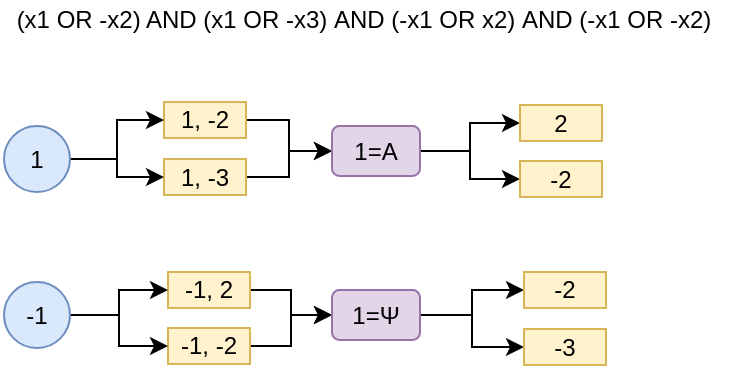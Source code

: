 <mxfile version="14.5.1" type="device" pages="2"><diagram id="1OL7Wz7KEuFp1N2zvHpf" name="Page-2"><mxGraphModel dx="1422" dy="1991" grid="0" gridSize="10" guides="1" tooltips="1" connect="1" arrows="1" fold="1" page="1" pageScale="1" pageWidth="827" pageHeight="1169" math="0" shadow="0"><root><mxCell id="i5rPxYcUn8d3ZWvPPvgJ-0"/><mxCell id="i5rPxYcUn8d3ZWvPPvgJ-1" parent="i5rPxYcUn8d3ZWvPPvgJ-0"/><mxCell id="QsfV3FNpg4z8DZ3ZM45E-0" style="edgeStyle=orthogonalEdgeStyle;rounded=0;orthogonalLoop=1;jettySize=auto;html=1;exitX=1;exitY=0.5;exitDx=0;exitDy=0;" edge="1" parent="i5rPxYcUn8d3ZWvPPvgJ-1" source="QsfV3FNpg4z8DZ3ZM45E-1" target="QsfV3FNpg4z8DZ3ZM45E-16"><mxGeometry relative="1" as="geometry"/></mxCell><mxCell id="QsfV3FNpg4z8DZ3ZM45E-1" value="1, -2" style="rounded=0;whiteSpace=wrap;html=1;fillColor=#fff2cc;strokeColor=#d6b656;" vertex="1" parent="i5rPxYcUn8d3ZWvPPvgJ-1"><mxGeometry x="168" y="-1063" width="41" height="18" as="geometry"/></mxCell><mxCell id="QsfV3FNpg4z8DZ3ZM45E-2" style="edgeStyle=orthogonalEdgeStyle;rounded=0;orthogonalLoop=1;jettySize=auto;html=1;exitX=1;exitY=0.5;exitDx=0;exitDy=0;entryX=0;entryY=0.5;entryDx=0;entryDy=0;" edge="1" parent="i5rPxYcUn8d3ZWvPPvgJ-1" source="QsfV3FNpg4z8DZ3ZM45E-3" target="QsfV3FNpg4z8DZ3ZM45E-19"><mxGeometry relative="1" as="geometry"/></mxCell><mxCell id="QsfV3FNpg4z8DZ3ZM45E-3" value="-1, 2" style="rounded=0;whiteSpace=wrap;html=1;fillColor=#fff2cc;strokeColor=#d6b656;" vertex="1" parent="i5rPxYcUn8d3ZWvPPvgJ-1"><mxGeometry x="170" y="-978" width="41" height="18" as="geometry"/></mxCell><mxCell id="QsfV3FNpg4z8DZ3ZM45E-4" style="edgeStyle=orthogonalEdgeStyle;rounded=0;orthogonalLoop=1;jettySize=auto;html=1;exitX=1;exitY=0.5;exitDx=0;exitDy=0;" edge="1" parent="i5rPxYcUn8d3ZWvPPvgJ-1" source="QsfV3FNpg4z8DZ3ZM45E-5" target="QsfV3FNpg4z8DZ3ZM45E-19"><mxGeometry relative="1" as="geometry"/></mxCell><mxCell id="QsfV3FNpg4z8DZ3ZM45E-5" value="-1, -2" style="rounded=0;whiteSpace=wrap;html=1;fillColor=#fff2cc;strokeColor=#d6b656;" vertex="1" parent="i5rPxYcUn8d3ZWvPPvgJ-1"><mxGeometry x="170" y="-950" width="41" height="18" as="geometry"/></mxCell><mxCell id="QsfV3FNpg4z8DZ3ZM45E-6" style="edgeStyle=orthogonalEdgeStyle;rounded=0;orthogonalLoop=1;jettySize=auto;html=1;exitX=1;exitY=0.5;exitDx=0;exitDy=0;entryX=0;entryY=0.5;entryDx=0;entryDy=0;" edge="1" parent="i5rPxYcUn8d3ZWvPPvgJ-1" source="QsfV3FNpg4z8DZ3ZM45E-7" target="QsfV3FNpg4z8DZ3ZM45E-16"><mxGeometry relative="1" as="geometry"/></mxCell><mxCell id="QsfV3FNpg4z8DZ3ZM45E-7" value="1, -3" style="rounded=0;whiteSpace=wrap;html=1;fillColor=#fff2cc;strokeColor=#d6b656;" vertex="1" parent="i5rPxYcUn8d3ZWvPPvgJ-1"><mxGeometry x="168" y="-1034.5" width="41" height="18" as="geometry"/></mxCell><mxCell id="QsfV3FNpg4z8DZ3ZM45E-8" style="edgeStyle=orthogonalEdgeStyle;rounded=0;orthogonalLoop=1;jettySize=auto;html=1;exitX=1;exitY=0.5;exitDx=0;exitDy=0;entryX=0;entryY=0.5;entryDx=0;entryDy=0;" edge="1" parent="i5rPxYcUn8d3ZWvPPvgJ-1" source="QsfV3FNpg4z8DZ3ZM45E-10" target="QsfV3FNpg4z8DZ3ZM45E-1"><mxGeometry relative="1" as="geometry"/></mxCell><mxCell id="QsfV3FNpg4z8DZ3ZM45E-9" style="edgeStyle=orthogonalEdgeStyle;rounded=0;orthogonalLoop=1;jettySize=auto;html=1;exitX=1;exitY=0.5;exitDx=0;exitDy=0;entryX=0;entryY=0.5;entryDx=0;entryDy=0;" edge="1" parent="i5rPxYcUn8d3ZWvPPvgJ-1" source="QsfV3FNpg4z8DZ3ZM45E-10" target="QsfV3FNpg4z8DZ3ZM45E-7"><mxGeometry relative="1" as="geometry"/></mxCell><mxCell id="QsfV3FNpg4z8DZ3ZM45E-10" value="1" style="ellipse;whiteSpace=wrap;html=1;aspect=fixed;fillColor=#dae8fc;strokeColor=#6c8ebf;" vertex="1" parent="i5rPxYcUn8d3ZWvPPvgJ-1"><mxGeometry x="88" y="-1051" width="33" height="33" as="geometry"/></mxCell><mxCell id="QsfV3FNpg4z8DZ3ZM45E-11" style="edgeStyle=orthogonalEdgeStyle;rounded=0;orthogonalLoop=1;jettySize=auto;html=1;exitX=1;exitY=0.5;exitDx=0;exitDy=0;entryX=0;entryY=0.5;entryDx=0;entryDy=0;" edge="1" parent="i5rPxYcUn8d3ZWvPPvgJ-1" source="QsfV3FNpg4z8DZ3ZM45E-13" target="QsfV3FNpg4z8DZ3ZM45E-3"><mxGeometry relative="1" as="geometry"/></mxCell><mxCell id="QsfV3FNpg4z8DZ3ZM45E-12" style="edgeStyle=orthogonalEdgeStyle;rounded=0;orthogonalLoop=1;jettySize=auto;html=1;exitX=1;exitY=0.5;exitDx=0;exitDy=0;entryX=0;entryY=0.5;entryDx=0;entryDy=0;" edge="1" parent="i5rPxYcUn8d3ZWvPPvgJ-1" source="QsfV3FNpg4z8DZ3ZM45E-13" target="QsfV3FNpg4z8DZ3ZM45E-5"><mxGeometry relative="1" as="geometry"/></mxCell><mxCell id="QsfV3FNpg4z8DZ3ZM45E-13" value="-1" style="ellipse;whiteSpace=wrap;html=1;aspect=fixed;fillColor=#dae8fc;strokeColor=#6c8ebf;" vertex="1" parent="i5rPxYcUn8d3ZWvPPvgJ-1"><mxGeometry x="88" y="-973" width="33" height="33" as="geometry"/></mxCell><mxCell id="QsfV3FNpg4z8DZ3ZM45E-14" style="edgeStyle=orthogonalEdgeStyle;rounded=0;orthogonalLoop=1;jettySize=auto;html=1;exitX=1;exitY=0.5;exitDx=0;exitDy=0;entryX=0;entryY=0.5;entryDx=0;entryDy=0;" edge="1" parent="i5rPxYcUn8d3ZWvPPvgJ-1" source="QsfV3FNpg4z8DZ3ZM45E-16" target="QsfV3FNpg4z8DZ3ZM45E-20"><mxGeometry relative="1" as="geometry"/></mxCell><mxCell id="QsfV3FNpg4z8DZ3ZM45E-15" style="edgeStyle=orthogonalEdgeStyle;rounded=0;orthogonalLoop=1;jettySize=auto;html=1;exitX=1;exitY=0.5;exitDx=0;exitDy=0;entryX=0;entryY=0.5;entryDx=0;entryDy=0;" edge="1" parent="i5rPxYcUn8d3ZWvPPvgJ-1" source="QsfV3FNpg4z8DZ3ZM45E-16" target="QsfV3FNpg4z8DZ3ZM45E-21"><mxGeometry relative="1" as="geometry"/></mxCell><mxCell id="QsfV3FNpg4z8DZ3ZM45E-16" value="1=A" style="rounded=1;whiteSpace=wrap;html=1;fillColor=#e1d5e7;strokeColor=#9673a6;" vertex="1" parent="i5rPxYcUn8d3ZWvPPvgJ-1"><mxGeometry x="252" y="-1051" width="44" height="25" as="geometry"/></mxCell><mxCell id="QsfV3FNpg4z8DZ3ZM45E-17" style="edgeStyle=orthogonalEdgeStyle;rounded=0;orthogonalLoop=1;jettySize=auto;html=1;exitX=1;exitY=0.5;exitDx=0;exitDy=0;entryX=0;entryY=0.5;entryDx=0;entryDy=0;" edge="1" parent="i5rPxYcUn8d3ZWvPPvgJ-1" source="QsfV3FNpg4z8DZ3ZM45E-19" target="QsfV3FNpg4z8DZ3ZM45E-22"><mxGeometry relative="1" as="geometry"/></mxCell><mxCell id="QsfV3FNpg4z8DZ3ZM45E-18" style="edgeStyle=orthogonalEdgeStyle;rounded=0;orthogonalLoop=1;jettySize=auto;html=1;exitX=1;exitY=0.5;exitDx=0;exitDy=0;entryX=0;entryY=0.5;entryDx=0;entryDy=0;" edge="1" parent="i5rPxYcUn8d3ZWvPPvgJ-1" source="QsfV3FNpg4z8DZ3ZM45E-19" target="QsfV3FNpg4z8DZ3ZM45E-23"><mxGeometry relative="1" as="geometry"/></mxCell><mxCell id="QsfV3FNpg4z8DZ3ZM45E-19" value="1=Ψ" style="rounded=1;whiteSpace=wrap;html=1;fillColor=#e1d5e7;strokeColor=#9673a6;" vertex="1" parent="i5rPxYcUn8d3ZWvPPvgJ-1"><mxGeometry x="252" y="-969" width="44" height="25" as="geometry"/></mxCell><mxCell id="QsfV3FNpg4z8DZ3ZM45E-20" value="2" style="rounded=0;whiteSpace=wrap;html=1;fillColor=#fff2cc;strokeColor=#d6b656;" vertex="1" parent="i5rPxYcUn8d3ZWvPPvgJ-1"><mxGeometry x="346" y="-1061.5" width="41" height="18" as="geometry"/></mxCell><mxCell id="QsfV3FNpg4z8DZ3ZM45E-21" value="-2" style="rounded=0;whiteSpace=wrap;html=1;fillColor=#fff2cc;strokeColor=#d6b656;" vertex="1" parent="i5rPxYcUn8d3ZWvPPvgJ-1"><mxGeometry x="346" y="-1033.5" width="41" height="18" as="geometry"/></mxCell><mxCell id="QsfV3FNpg4z8DZ3ZM45E-22" value="-2" style="rounded=0;whiteSpace=wrap;html=1;fillColor=#fff2cc;strokeColor=#d6b656;" vertex="1" parent="i5rPxYcUn8d3ZWvPPvgJ-1"><mxGeometry x="348" y="-978" width="41" height="18" as="geometry"/></mxCell><mxCell id="QsfV3FNpg4z8DZ3ZM45E-23" value="-3" style="rounded=0;whiteSpace=wrap;html=1;fillColor=#fff2cc;strokeColor=#d6b656;" vertex="1" parent="i5rPxYcUn8d3ZWvPPvgJ-1"><mxGeometry x="348" y="-949.5" width="41" height="18" as="geometry"/></mxCell><mxCell id="QsfV3FNpg4z8DZ3ZM45E-24" value="(x1 OR -x2) AND (x1 OR -x3)&amp;nbsp;AND (-x1 OR x2)&amp;nbsp;AND (-x1 OR -x2)" style="text;html=1;strokeColor=none;fillColor=none;align=center;verticalAlign=middle;whiteSpace=wrap;rounded=0;" vertex="1" parent="i5rPxYcUn8d3ZWvPPvgJ-1"><mxGeometry x="86" y="-1114" width="364" height="20" as="geometry"/></mxCell></root></mxGraphModel></diagram><diagram id="jZLHywl04X1lykeH8b-7" name="Σελίδα-1"><mxGraphModel dx="1422" dy="1991" grid="0" gridSize="10" guides="1" tooltips="1" connect="1" arrows="1" fold="1" page="1" pageScale="1" pageWidth="827" pageHeight="1169" math="0" shadow="0"><root><mxCell id="0"/><mxCell id="1" parent="0"/><mxCell id="V7mN4mxI8niCPNK8W4Pl-10" value="" style="ellipse;whiteSpace=wrap;html=1;aspect=fixed;" vertex="1" parent="1"><mxGeometry x="661" y="-743" width="120" height="120" as="geometry"/></mxCell><mxCell id="V7mN4mxI8niCPNK8W4Pl-9" value="" style="ellipse;whiteSpace=wrap;html=1;aspect=fixed;" vertex="1" parent="1"><mxGeometry x="537" y="-900" width="119" height="119" as="geometry"/></mxCell><mxCell id="V7mN4mxI8niCPNK8W4Pl-8" value="" style="ellipse;whiteSpace=wrap;html=1;aspect=fixed;" vertex="1" parent="1"><mxGeometry x="382" y="-755" width="125" height="125" as="geometry"/></mxCell><mxCell id="KY-F9ayLpEH6uNTFnTyQ-43" style="edgeStyle=orthogonalEdgeStyle;rounded=0;orthogonalLoop=1;jettySize=auto;html=1;exitX=1;exitY=0.5;exitDx=0;exitDy=0;entryX=0;entryY=0.5;entryDx=0;entryDy=0;" parent="1" source="KY-F9ayLpEH6uNTFnTyQ-27" target="KY-F9ayLpEH6uNTFnTyQ-37" edge="1"><mxGeometry relative="1" as="geometry"/></mxCell><mxCell id="KY-F9ayLpEH6uNTFnTyQ-27" value="1, 4" style="rounded=0;whiteSpace=wrap;html=1;fillColor=#fff2cc;strokeColor=#d6b656;" parent="1" vertex="1"><mxGeometry x="160" y="-1067" width="41" height="18" as="geometry"/></mxCell><mxCell id="KY-F9ayLpEH6uNTFnTyQ-62" style="edgeStyle=orthogonalEdgeStyle;rounded=0;orthogonalLoop=1;jettySize=auto;html=1;exitX=1;exitY=0.5;exitDx=0;exitDy=0;entryX=0;entryY=0.5;entryDx=0;entryDy=0;" parent="1" source="KY-F9ayLpEH6uNTFnTyQ-28" target="KY-F9ayLpEH6uNTFnTyQ-60" edge="1"><mxGeometry relative="1" as="geometry"/></mxCell><mxCell id="KY-F9ayLpEH6uNTFnTyQ-28" value="2, -4" style="rounded=0;whiteSpace=wrap;html=1;fillColor=#fff2cc;strokeColor=#d6b656;" parent="1" vertex="1"><mxGeometry x="512" y="-1059.25" width="41" height="18" as="geometry"/></mxCell><mxCell id="KY-F9ayLpEH6uNTFnTyQ-63" style="edgeStyle=orthogonalEdgeStyle;rounded=0;orthogonalLoop=1;jettySize=auto;html=1;exitX=1;exitY=0.5;exitDx=0;exitDy=0;entryX=0;entryY=0.5;entryDx=0;entryDy=0;" parent="1" source="KY-F9ayLpEH6uNTFnTyQ-29" target="KY-F9ayLpEH6uNTFnTyQ-61" edge="1"><mxGeometry relative="1" as="geometry"/></mxCell><mxCell id="KY-F9ayLpEH6uNTFnTyQ-29" value="-2, 5" style="rounded=0;whiteSpace=wrap;html=1;fillColor=#fff2cc;strokeColor=#d6b656;" parent="1" vertex="1"><mxGeometry x="510" y="-981.5" width="41" height="18" as="geometry"/></mxCell><mxCell id="KY-F9ayLpEH6uNTFnTyQ-44" style="edgeStyle=orthogonalEdgeStyle;rounded=0;orthogonalLoop=1;jettySize=auto;html=1;exitX=1;exitY=0.5;exitDx=0;exitDy=0;" parent="1" source="KY-F9ayLpEH6uNTFnTyQ-30" target="KY-F9ayLpEH6uNTFnTyQ-37" edge="1"><mxGeometry relative="1" as="geometry"/></mxCell><mxCell id="KY-F9ayLpEH6uNTFnTyQ-30" value="1, -5" style="rounded=0;whiteSpace=wrap;html=1;fillColor=#fff2cc;strokeColor=#d6b656;" parent="1" vertex="1"><mxGeometry x="160" y="-1039.5" width="41" height="18" as="geometry"/></mxCell><mxCell id="KY-F9ayLpEH6uNTFnTyQ-45" style="edgeStyle=orthogonalEdgeStyle;rounded=0;orthogonalLoop=1;jettySize=auto;html=1;exitX=1;exitY=0.5;exitDx=0;exitDy=0;entryX=0;entryY=0.5;entryDx=0;entryDy=0;" parent="1" source="KY-F9ayLpEH6uNTFnTyQ-31" target="KY-F9ayLpEH6uNTFnTyQ-38" edge="1"><mxGeometry relative="1" as="geometry"/></mxCell><mxCell id="KY-F9ayLpEH6uNTFnTyQ-31" value="-1, 6" style="rounded=0;whiteSpace=wrap;html=1;fillColor=#fff2cc;strokeColor=#d6b656;" parent="1" vertex="1"><mxGeometry x="160" y="-987.5" width="41" height="18" as="geometry"/></mxCell><mxCell id="KY-F9ayLpEH6uNTFnTyQ-47" style="edgeStyle=orthogonalEdgeStyle;rounded=0;orthogonalLoop=1;jettySize=auto;html=1;exitX=1;exitY=0.5;exitDx=0;exitDy=0;entryX=0;entryY=0.5;entryDx=0;entryDy=0;" parent="1" source="KY-F9ayLpEH6uNTFnTyQ-33" target="KY-F9ayLpEH6uNTFnTyQ-38" edge="1"><mxGeometry relative="1" as="geometry"/></mxCell><mxCell id="KY-F9ayLpEH6uNTFnTyQ-33" value="-1, 7" style="rounded=0;whiteSpace=wrap;html=1;fillColor=#fff2cc;strokeColor=#d6b656;" parent="1" vertex="1"><mxGeometry x="160" y="-963" width="41" height="18" as="geometry"/></mxCell><mxCell id="KY-F9ayLpEH6uNTFnTyQ-39" style="edgeStyle=orthogonalEdgeStyle;rounded=0;orthogonalLoop=1;jettySize=auto;html=1;exitX=1;exitY=0.5;exitDx=0;exitDy=0;" parent="1" source="KY-F9ayLpEH6uNTFnTyQ-35" target="KY-F9ayLpEH6uNTFnTyQ-27" edge="1"><mxGeometry relative="1" as="geometry"/></mxCell><mxCell id="KY-F9ayLpEH6uNTFnTyQ-41" style="edgeStyle=orthogonalEdgeStyle;rounded=0;orthogonalLoop=1;jettySize=auto;html=1;exitX=1;exitY=0.5;exitDx=0;exitDy=0;entryX=0;entryY=0.5;entryDx=0;entryDy=0;" parent="1" source="KY-F9ayLpEH6uNTFnTyQ-35" target="KY-F9ayLpEH6uNTFnTyQ-30" edge="1"><mxGeometry relative="1" as="geometry"/></mxCell><mxCell id="KY-F9ayLpEH6uNTFnTyQ-35" value="1" style="ellipse;whiteSpace=wrap;html=1;aspect=fixed;fillColor=#dae8fc;strokeColor=#6c8ebf;" parent="1" vertex="1"><mxGeometry x="74" y="-1060.75" width="33" height="33" as="geometry"/></mxCell><mxCell id="KY-F9ayLpEH6uNTFnTyQ-40" style="edgeStyle=orthogonalEdgeStyle;rounded=0;orthogonalLoop=1;jettySize=auto;html=1;exitX=1;exitY=0.5;exitDx=0;exitDy=0;entryX=0;entryY=0.5;entryDx=0;entryDy=0;" parent="1" source="KY-F9ayLpEH6uNTFnTyQ-36" target="KY-F9ayLpEH6uNTFnTyQ-31" edge="1"><mxGeometry relative="1" as="geometry"/></mxCell><mxCell id="KY-F9ayLpEH6uNTFnTyQ-42" style="edgeStyle=orthogonalEdgeStyle;rounded=0;orthogonalLoop=1;jettySize=auto;html=1;exitX=1;exitY=0.5;exitDx=0;exitDy=0;entryX=0;entryY=0.5;entryDx=0;entryDy=0;" parent="1" source="KY-F9ayLpEH6uNTFnTyQ-36" target="KY-F9ayLpEH6uNTFnTyQ-33" edge="1"><mxGeometry relative="1" as="geometry"/></mxCell><mxCell id="KY-F9ayLpEH6uNTFnTyQ-36" value="-1" style="ellipse;whiteSpace=wrap;html=1;aspect=fixed;fillColor=#dae8fc;strokeColor=#6c8ebf;" parent="1" vertex="1"><mxGeometry x="74" y="-982.75" width="33" height="33" as="geometry"/></mxCell><mxCell id="KY-F9ayLpEH6uNTFnTyQ-54" style="edgeStyle=orthogonalEdgeStyle;rounded=0;orthogonalLoop=1;jettySize=auto;html=1;exitX=1;exitY=0.5;exitDx=0;exitDy=0;" parent="1" source="KY-F9ayLpEH6uNTFnTyQ-37" target="KY-F9ayLpEH6uNTFnTyQ-52" edge="1"><mxGeometry relative="1" as="geometry"/></mxCell><mxCell id="KY-F9ayLpEH6uNTFnTyQ-55" style="edgeStyle=orthogonalEdgeStyle;rounded=0;orthogonalLoop=1;jettySize=auto;html=1;exitX=1;exitY=0.5;exitDx=0;exitDy=0;entryX=0;entryY=0.5;entryDx=0;entryDy=0;" parent="1" source="KY-F9ayLpEH6uNTFnTyQ-37" target="KY-F9ayLpEH6uNTFnTyQ-53" edge="1"><mxGeometry relative="1" as="geometry"/></mxCell><mxCell id="KY-F9ayLpEH6uNTFnTyQ-37" value="1=A" style="rounded=1;whiteSpace=wrap;html=1;fillColor=#e1d5e7;strokeColor=#9673a6;" parent="1" vertex="1"><mxGeometry x="260" y="-1059.25" width="44" height="25" as="geometry"/></mxCell><mxCell id="KY-F9ayLpEH6uNTFnTyQ-50" style="edgeStyle=orthogonalEdgeStyle;rounded=0;orthogonalLoop=1;jettySize=auto;html=1;exitX=1;exitY=0.5;exitDx=0;exitDy=0;entryX=0;entryY=0.5;entryDx=0;entryDy=0;" parent="1" source="KY-F9ayLpEH6uNTFnTyQ-38" target="KY-F9ayLpEH6uNTFnTyQ-48" edge="1"><mxGeometry relative="1" as="geometry"/></mxCell><mxCell id="KY-F9ayLpEH6uNTFnTyQ-51" style="edgeStyle=orthogonalEdgeStyle;rounded=0;orthogonalLoop=1;jettySize=auto;html=1;exitX=1;exitY=0.5;exitDx=0;exitDy=0;entryX=0;entryY=0.5;entryDx=0;entryDy=0;" parent="1" source="KY-F9ayLpEH6uNTFnTyQ-38" target="KY-F9ayLpEH6uNTFnTyQ-49" edge="1"><mxGeometry relative="1" as="geometry"/></mxCell><mxCell id="KY-F9ayLpEH6uNTFnTyQ-38" value="1=Ψ" style="rounded=1;whiteSpace=wrap;html=1;fillColor=#e1d5e7;strokeColor=#9673a6;" parent="1" vertex="1"><mxGeometry x="260" y="-978.75" width="44" height="25" as="geometry"/></mxCell><mxCell id="KY-F9ayLpEH6uNTFnTyQ-48" value="4" style="rounded=0;whiteSpace=wrap;html=1;fillColor=#fff2cc;strokeColor=#d6b656;" parent="1" vertex="1"><mxGeometry x="349" y="-987.5" width="41" height="18" as="geometry"/></mxCell><mxCell id="KY-F9ayLpEH6uNTFnTyQ-49" value="-5" style="rounded=0;whiteSpace=wrap;html=1;fillColor=#fff2cc;strokeColor=#d6b656;" parent="1" vertex="1"><mxGeometry x="349" y="-960" width="41" height="18" as="geometry"/></mxCell><mxCell id="KY-F9ayLpEH6uNTFnTyQ-52" value="6" style="rounded=0;whiteSpace=wrap;html=1;fillColor=#fff2cc;strokeColor=#d6b656;" parent="1" vertex="1"><mxGeometry x="349" y="-1068" width="41" height="18" as="geometry"/></mxCell><mxCell id="KY-F9ayLpEH6uNTFnTyQ-53" value="7" style="rounded=0;whiteSpace=wrap;html=1;fillColor=#fff2cc;strokeColor=#d6b656;" parent="1" vertex="1"><mxGeometry x="349" y="-1043.5" width="41" height="18" as="geometry"/></mxCell><mxCell id="KY-F9ayLpEH6uNTFnTyQ-58" style="edgeStyle=orthogonalEdgeStyle;rounded=0;orthogonalLoop=1;jettySize=auto;html=1;exitX=1;exitY=0.5;exitDx=0;exitDy=0;entryX=0;entryY=0.5;entryDx=0;entryDy=0;" parent="1" source="KY-F9ayLpEH6uNTFnTyQ-56" target="KY-F9ayLpEH6uNTFnTyQ-28" edge="1"><mxGeometry relative="1" as="geometry"/></mxCell><mxCell id="KY-F9ayLpEH6uNTFnTyQ-56" value="2" style="ellipse;whiteSpace=wrap;html=1;aspect=fixed;fillColor=#dae8fc;strokeColor=#6c8ebf;" parent="1" vertex="1"><mxGeometry x="448" y="-1067" width="33" height="33" as="geometry"/></mxCell><mxCell id="KY-F9ayLpEH6uNTFnTyQ-59" style="edgeStyle=orthogonalEdgeStyle;rounded=0;orthogonalLoop=1;jettySize=auto;html=1;exitX=1;exitY=0.5;exitDx=0;exitDy=0;entryX=0;entryY=0.5;entryDx=0;entryDy=0;" parent="1" source="KY-F9ayLpEH6uNTFnTyQ-57" target="KY-F9ayLpEH6uNTFnTyQ-29" edge="1"><mxGeometry relative="1" as="geometry"/></mxCell><mxCell id="KY-F9ayLpEH6uNTFnTyQ-57" value="-2" style="ellipse;whiteSpace=wrap;html=1;aspect=fixed;fillColor=#dae8fc;strokeColor=#6c8ebf;" parent="1" vertex="1"><mxGeometry x="448" y="-989" width="33" height="33" as="geometry"/></mxCell><mxCell id="KY-F9ayLpEH6uNTFnTyQ-65" style="edgeStyle=orthogonalEdgeStyle;rounded=0;orthogonalLoop=1;jettySize=auto;html=1;exitX=1;exitY=0.5;exitDx=0;exitDy=0;entryX=0;entryY=0.5;entryDx=0;entryDy=0;" parent="1" source="KY-F9ayLpEH6uNTFnTyQ-60" target="KY-F9ayLpEH6uNTFnTyQ-64" edge="1"><mxGeometry relative="1" as="geometry"><mxPoint x="674" y="-1001.75" as="targetPoint"/></mxGeometry></mxCell><mxCell id="KY-F9ayLpEH6uNTFnTyQ-60" value="2=A" style="rounded=1;whiteSpace=wrap;html=1;fillColor=#e1d5e7;strokeColor=#9673a6;" parent="1" vertex="1"><mxGeometry x="594" y="-1063" width="44" height="25" as="geometry"/></mxCell><mxCell id="KY-F9ayLpEH6uNTFnTyQ-67" style="edgeStyle=orthogonalEdgeStyle;rounded=0;orthogonalLoop=1;jettySize=auto;html=1;exitX=1;exitY=0.5;exitDx=0;exitDy=0;" parent="1" source="KY-F9ayLpEH6uNTFnTyQ-61" target="KY-F9ayLpEH6uNTFnTyQ-66" edge="1"><mxGeometry relative="1" as="geometry"/></mxCell><mxCell id="KY-F9ayLpEH6uNTFnTyQ-61" value="2=Ψ" style="rounded=1;whiteSpace=wrap;html=1;fillColor=#e1d5e7;strokeColor=#9673a6;" parent="1" vertex="1"><mxGeometry x="594" y="-984.75" width="44" height="25" as="geometry"/></mxCell><mxCell id="KY-F9ayLpEH6uNTFnTyQ-64" value="5" style="rounded=0;whiteSpace=wrap;html=1;fillColor=#fff2cc;strokeColor=#d6b656;" parent="1" vertex="1"><mxGeometry x="680" y="-1059.25" width="41" height="18" as="geometry"/></mxCell><mxCell id="KY-F9ayLpEH6uNTFnTyQ-66" value="-4" style="rounded=0;whiteSpace=wrap;html=1;fillColor=#fff2cc;strokeColor=#d6b656;" parent="1" vertex="1"><mxGeometry x="678" y="-981.75" width="41" height="18" as="geometry"/></mxCell><mxCell id="KY-F9ayLpEH6uNTFnTyQ-68" style="edgeStyle=orthogonalEdgeStyle;rounded=0;orthogonalLoop=1;jettySize=auto;html=1;exitX=1;exitY=0.5;exitDx=0;exitDy=0;entryX=0;entryY=0.5;entryDx=0;entryDy=0;" parent="1" source="KY-F9ayLpEH6uNTFnTyQ-69" target="KY-F9ayLpEH6uNTFnTyQ-77" edge="1"><mxGeometry relative="1" as="geometry"/></mxCell><mxCell id="KY-F9ayLpEH6uNTFnTyQ-69" value="3, -6" style="rounded=0;whiteSpace=wrap;html=1;fillColor=#fff2cc;strokeColor=#d6b656;" parent="1" vertex="1"><mxGeometry x="843" y="-1060.25" width="41" height="18" as="geometry"/></mxCell><mxCell id="KY-F9ayLpEH6uNTFnTyQ-70" style="edgeStyle=orthogonalEdgeStyle;rounded=0;orthogonalLoop=1;jettySize=auto;html=1;exitX=1;exitY=0.5;exitDx=0;exitDy=0;entryX=0;entryY=0.5;entryDx=0;entryDy=0;" parent="1" source="KY-F9ayLpEH6uNTFnTyQ-71" target="KY-F9ayLpEH6uNTFnTyQ-79" edge="1"><mxGeometry relative="1" as="geometry"/></mxCell><mxCell id="KY-F9ayLpEH6uNTFnTyQ-71" value="-3, -7" style="rounded=0;whiteSpace=wrap;html=1;fillColor=#fff2cc;strokeColor=#d6b656;" parent="1" vertex="1"><mxGeometry x="841" y="-982.5" width="41" height="18" as="geometry"/></mxCell><mxCell id="KY-F9ayLpEH6uNTFnTyQ-72" style="edgeStyle=orthogonalEdgeStyle;rounded=0;orthogonalLoop=1;jettySize=auto;html=1;exitX=1;exitY=0.5;exitDx=0;exitDy=0;entryX=0;entryY=0.5;entryDx=0;entryDy=0;" parent="1" source="KY-F9ayLpEH6uNTFnTyQ-73" target="KY-F9ayLpEH6uNTFnTyQ-69" edge="1"><mxGeometry relative="1" as="geometry"/></mxCell><mxCell id="KY-F9ayLpEH6uNTFnTyQ-73" value="3" style="ellipse;whiteSpace=wrap;html=1;aspect=fixed;fillColor=#dae8fc;strokeColor=#6c8ebf;" parent="1" vertex="1"><mxGeometry x="779" y="-1068" width="33" height="33" as="geometry"/></mxCell><mxCell id="KY-F9ayLpEH6uNTFnTyQ-74" style="edgeStyle=orthogonalEdgeStyle;rounded=0;orthogonalLoop=1;jettySize=auto;html=1;exitX=1;exitY=0.5;exitDx=0;exitDy=0;entryX=0;entryY=0.5;entryDx=0;entryDy=0;" parent="1" source="KY-F9ayLpEH6uNTFnTyQ-75" target="KY-F9ayLpEH6uNTFnTyQ-71" edge="1"><mxGeometry relative="1" as="geometry"/></mxCell><mxCell id="KY-F9ayLpEH6uNTFnTyQ-75" value="-3" style="ellipse;whiteSpace=wrap;html=1;aspect=fixed;fillColor=#dae8fc;strokeColor=#6c8ebf;" parent="1" vertex="1"><mxGeometry x="779" y="-990" width="33" height="33" as="geometry"/></mxCell><mxCell id="KY-F9ayLpEH6uNTFnTyQ-76" style="edgeStyle=orthogonalEdgeStyle;rounded=0;orthogonalLoop=1;jettySize=auto;html=1;exitX=1;exitY=0.5;exitDx=0;exitDy=0;entryX=0;entryY=0.5;entryDx=0;entryDy=0;" parent="1" source="KY-F9ayLpEH6uNTFnTyQ-77" target="KY-F9ayLpEH6uNTFnTyQ-80" edge="1"><mxGeometry relative="1" as="geometry"><mxPoint x="1005" y="-1002.75" as="targetPoint"/></mxGeometry></mxCell><mxCell id="KY-F9ayLpEH6uNTFnTyQ-77" value="3=A" style="rounded=1;whiteSpace=wrap;html=1;fillColor=#e1d5e7;strokeColor=#9673a6;" parent="1" vertex="1"><mxGeometry x="925" y="-1064" width="44" height="25" as="geometry"/></mxCell><mxCell id="KY-F9ayLpEH6uNTFnTyQ-78" style="edgeStyle=orthogonalEdgeStyle;rounded=0;orthogonalLoop=1;jettySize=auto;html=1;exitX=1;exitY=0.5;exitDx=0;exitDy=0;" parent="1" source="KY-F9ayLpEH6uNTFnTyQ-79" target="KY-F9ayLpEH6uNTFnTyQ-81" edge="1"><mxGeometry relative="1" as="geometry"/></mxCell><mxCell id="KY-F9ayLpEH6uNTFnTyQ-79" value="3=Ψ" style="rounded=1;whiteSpace=wrap;html=1;fillColor=#e1d5e7;strokeColor=#9673a6;" parent="1" vertex="1"><mxGeometry x="925" y="-985.75" width="44" height="25" as="geometry"/></mxCell><mxCell id="KY-F9ayLpEH6uNTFnTyQ-80" value="-7" style="rounded=0;whiteSpace=wrap;html=1;fillColor=#fff2cc;strokeColor=#d6b656;" parent="1" vertex="1"><mxGeometry x="1005" y="-1060.25" width="41" height="18" as="geometry"/></mxCell><mxCell id="KY-F9ayLpEH6uNTFnTyQ-81" value="-6" style="rounded=0;whiteSpace=wrap;html=1;fillColor=#fff2cc;strokeColor=#d6b656;" parent="1" vertex="1"><mxGeometry x="1005" y="-982.75" width="41" height="18" as="geometry"/></mxCell><mxCell id="KY-F9ayLpEH6uNTFnTyQ-84" value="(x1 OR x4)&amp;nbsp;AND (x1 OR -x5)&amp;nbsp;AND (-x1 OR -x6)&amp;nbsp;AND (-x1 OR x7)&amp;nbsp;AND (x2 OR -x4)&amp;nbsp;AND (-x2 OR x5)&amp;nbsp;AND (x3 OR -x6)&amp;nbsp;AND (-x3 OR -x7)" style="text;html=1;strokeColor=none;fillColor=none;align=center;verticalAlign=middle;whiteSpace=wrap;rounded=0;" parent="1" vertex="1"><mxGeometry x="61" y="-1110" width="762" height="20" as="geometry"/></mxCell><mxCell id="V7mN4mxI8niCPNK8W4Pl-11" style="rounded=0;orthogonalLoop=1;jettySize=auto;html=1;exitX=1;exitY=0.5;exitDx=0;exitDy=0;endArrow=none;endFill=0;strokeColor=#CC0000;" edge="1" parent="1" source="V7mN4mxI8niCPNK8W4Pl-1" target="V7mN4mxI8niCPNK8W4Pl-5"><mxGeometry relative="1" as="geometry"/></mxCell><mxCell id="V7mN4mxI8niCPNK8W4Pl-12" style="edgeStyle=none;rounded=0;orthogonalLoop=1;jettySize=auto;html=1;exitX=1;exitY=0.5;exitDx=0;exitDy=0;endArrow=none;endFill=0;strokeColor=#CC0000;" edge="1" parent="1" source="V7mN4mxI8niCPNK8W4Pl-1" target="V7mN4mxI8niCPNK8W4Pl-6"><mxGeometry relative="1" as="geometry"/></mxCell><mxCell id="V7mN4mxI8niCPNK8W4Pl-1" value="1" style="ellipse;whiteSpace=wrap;html=1;aspect=fixed;fillColor=#dae8fc;strokeColor=#6c8ebf;" vertex="1" parent="1"><mxGeometry x="416" y="-733" width="33" height="33" as="geometry"/></mxCell><mxCell id="V7mN4mxI8niCPNK8W4Pl-13" style="edgeStyle=none;rounded=0;orthogonalLoop=1;jettySize=auto;html=1;exitX=1;exitY=0;exitDx=0;exitDy=0;entryX=0.5;entryY=1;entryDx=0;entryDy=0;endArrow=none;endFill=0;strokeColor=#CC0000;" edge="1" parent="1" source="V7mN4mxI8niCPNK8W4Pl-2" target="V7mN4mxI8niCPNK8W4Pl-3"><mxGeometry relative="1" as="geometry"/></mxCell><mxCell id="V7mN4mxI8niCPNK8W4Pl-14" style="edgeStyle=none;rounded=0;orthogonalLoop=1;jettySize=auto;html=1;exitX=1;exitY=0;exitDx=0;exitDy=0;entryX=0;entryY=1;entryDx=0;entryDy=0;endArrow=none;endFill=0;strokeColor=#CC0000;" edge="1" parent="1" source="V7mN4mxI8niCPNK8W4Pl-2" target="V7mN4mxI8niCPNK8W4Pl-4"><mxGeometry relative="1" as="geometry"/></mxCell><mxCell id="V7mN4mxI8niCPNK8W4Pl-2" value="-1" style="ellipse;whiteSpace=wrap;html=1;aspect=fixed;fillColor=#dae8fc;strokeColor=#6c8ebf;" vertex="1" parent="1"><mxGeometry x="439" y="-684" width="33" height="33" as="geometry"/></mxCell><mxCell id="V7mN4mxI8niCPNK8W4Pl-3" value="2" style="ellipse;whiteSpace=wrap;html=1;aspect=fixed;fillColor=#dae8fc;strokeColor=#6c8ebf;" vertex="1" parent="1"><mxGeometry x="557" y="-857" width="33" height="33" as="geometry"/></mxCell><mxCell id="V7mN4mxI8niCPNK8W4Pl-4" value="-2" style="ellipse;whiteSpace=wrap;html=1;aspect=fixed;fillColor=#dae8fc;strokeColor=#6c8ebf;" vertex="1" parent="1"><mxGeometry x="615" y="-857" width="33" height="33" as="geometry"/></mxCell><mxCell id="V7mN4mxI8niCPNK8W4Pl-5" value="3" style="ellipse;whiteSpace=wrap;html=1;aspect=fixed;fillColor=#dae8fc;strokeColor=#6c8ebf;" vertex="1" parent="1"><mxGeometry x="716" y="-722" width="33" height="33" as="geometry"/></mxCell><mxCell id="V7mN4mxI8niCPNK8W4Pl-6" value="-3" style="ellipse;whiteSpace=wrap;html=1;aspect=fixed;fillColor=#dae8fc;strokeColor=#6c8ebf;" vertex="1" parent="1"><mxGeometry x="695" y="-670" width="33" height="33" as="geometry"/></mxCell><mxCell id="V7mN4mxI8niCPNK8W4Pl-85" style="edgeStyle=orthogonalEdgeStyle;rounded=0;orthogonalLoop=1;jettySize=auto;html=1;exitX=1;exitY=0.5;exitDx=0;exitDy=0;startArrow=none;startFill=0;endArrow=classic;endFill=1;strokeColor=#000000;" edge="1" parent="1" source="V7mN4mxI8niCPNK8W4Pl-40" target="V7mN4mxI8niCPNK8W4Pl-83"><mxGeometry relative="1" as="geometry"/></mxCell><mxCell id="V7mN4mxI8niCPNK8W4Pl-40" value="1, 4" style="rounded=0;whiteSpace=wrap;html=1;fillColor=#fff2cc;strokeColor=#d6b656;" vertex="1" parent="1"><mxGeometry x="775" y="-411" width="41" height="18" as="geometry"/></mxCell><mxCell id="V7mN4mxI8niCPNK8W4Pl-55" style="edgeStyle=orthogonalEdgeStyle;rounded=0;orthogonalLoop=1;jettySize=auto;html=1;exitX=1;exitY=0.5;exitDx=0;exitDy=0;startArrow=none;startFill=0;endArrow=classic;endFill=1;strokeColor=#000000;" edge="1" parent="1" source="V7mN4mxI8niCPNK8W4Pl-41" target="V7mN4mxI8niCPNK8W4Pl-53"><mxGeometry relative="1" as="geometry"/></mxCell><mxCell id="V7mN4mxI8niCPNK8W4Pl-41" value="2, -4" style="rounded=0;whiteSpace=wrap;html=1;fillColor=#fff2cc;strokeColor=#d6b656;" vertex="1" parent="1"><mxGeometry x="163" y="-398.13" width="41" height="18" as="geometry"/></mxCell><mxCell id="V7mN4mxI8niCPNK8W4Pl-56" style="edgeStyle=orthogonalEdgeStyle;rounded=0;orthogonalLoop=1;jettySize=auto;html=1;exitX=1;exitY=0.5;exitDx=0;exitDy=0;entryX=0;entryY=0.5;entryDx=0;entryDy=0;startArrow=none;startFill=0;endArrow=classic;endFill=1;strokeColor=#000000;" edge="1" parent="1" source="V7mN4mxI8niCPNK8W4Pl-42" target="V7mN4mxI8niCPNK8W4Pl-54"><mxGeometry relative="1" as="geometry"/></mxCell><mxCell id="V7mN4mxI8niCPNK8W4Pl-42" value="-2, 5" style="rounded=0;whiteSpace=wrap;html=1;fillColor=#fff2cc;strokeColor=#d6b656;" vertex="1" parent="1"><mxGeometry x="161" y="-338.13" width="41" height="18" as="geometry"/></mxCell><mxCell id="V7mN4mxI8niCPNK8W4Pl-87" style="edgeStyle=orthogonalEdgeStyle;rounded=0;orthogonalLoop=1;jettySize=auto;html=1;exitX=1;exitY=0.5;exitDx=0;exitDy=0;entryX=0;entryY=0.5;entryDx=0;entryDy=0;startArrow=none;startFill=0;endArrow=classic;endFill=1;strokeColor=#000000;" edge="1" parent="1" source="V7mN4mxI8niCPNK8W4Pl-43" target="V7mN4mxI8niCPNK8W4Pl-84"><mxGeometry relative="1" as="geometry"/></mxCell><mxCell id="V7mN4mxI8niCPNK8W4Pl-43" value="-1, 6" style="rounded=0;whiteSpace=wrap;html=1;fillColor=#fff2cc;strokeColor=#d6b656;" vertex="1" parent="1"><mxGeometry x="774" y="-348.38" width="41" height="18" as="geometry"/></mxCell><mxCell id="V7mN4mxI8niCPNK8W4Pl-88" style="edgeStyle=orthogonalEdgeStyle;rounded=0;orthogonalLoop=1;jettySize=auto;html=1;exitX=1;exitY=0.5;exitDx=0;exitDy=0;entryX=0;entryY=0.5;entryDx=0;entryDy=0;startArrow=none;startFill=0;endArrow=classic;endFill=1;strokeColor=#000000;" edge="1" parent="1" source="V7mN4mxI8niCPNK8W4Pl-44" target="V7mN4mxI8niCPNK8W4Pl-84"><mxGeometry relative="1" as="geometry"/></mxCell><mxCell id="V7mN4mxI8niCPNK8W4Pl-44" value="-1, 7" style="rounded=0;whiteSpace=wrap;html=1;fillColor=#fff2cc;strokeColor=#d6b656;" vertex="1" parent="1"><mxGeometry x="774" y="-323.88" width="41" height="18" as="geometry"/></mxCell><mxCell id="V7mN4mxI8niCPNK8W4Pl-71" style="edgeStyle=orthogonalEdgeStyle;rounded=0;orthogonalLoop=1;jettySize=auto;html=1;exitX=1;exitY=0.5;exitDx=0;exitDy=0;entryX=0;entryY=0.5;entryDx=0;entryDy=0;startArrow=none;startFill=0;endArrow=classic;endFill=1;strokeColor=#000000;" edge="1" parent="1" source="V7mN4mxI8niCPNK8W4Pl-45" target="V7mN4mxI8niCPNK8W4Pl-69"><mxGeometry relative="1" as="geometry"/></mxCell><mxCell id="V7mN4mxI8niCPNK8W4Pl-45" value="3, -6" style="rounded=0;whiteSpace=wrap;html=1;fillColor=#fff2cc;strokeColor=#d6b656;" vertex="1" parent="1"><mxGeometry x="460" y="-399.13" width="41" height="18" as="geometry"/></mxCell><mxCell id="V7mN4mxI8niCPNK8W4Pl-86" style="edgeStyle=orthogonalEdgeStyle;rounded=0;orthogonalLoop=1;jettySize=auto;html=1;exitX=1;exitY=0.5;exitDx=0;exitDy=0;entryX=0;entryY=0.5;entryDx=0;entryDy=0;startArrow=none;startFill=0;endArrow=classic;endFill=1;strokeColor=#000000;" edge="1" parent="1" source="V7mN4mxI8niCPNK8W4Pl-47" target="V7mN4mxI8niCPNK8W4Pl-83"><mxGeometry relative="1" as="geometry"/></mxCell><mxCell id="V7mN4mxI8niCPNK8W4Pl-47" value="1, -5" style="rounded=0;whiteSpace=wrap;html=1;fillColor=#fff2cc;strokeColor=#d6b656;" vertex="1" parent="1"><mxGeometry x="775" y="-385.25" width="41" height="18" as="geometry"/></mxCell><mxCell id="V7mN4mxI8niCPNK8W4Pl-51" style="edgeStyle=orthogonalEdgeStyle;rounded=0;orthogonalLoop=1;jettySize=auto;html=1;exitX=1;exitY=0.5;exitDx=0;exitDy=0;entryX=0;entryY=0.5;entryDx=0;entryDy=0;endArrow=classic;endFill=1;startArrow=none;startFill=0;" edge="1" parent="1" source="V7mN4mxI8niCPNK8W4Pl-49" target="V7mN4mxI8niCPNK8W4Pl-41"><mxGeometry relative="1" as="geometry"/></mxCell><mxCell id="V7mN4mxI8niCPNK8W4Pl-49" value="2" style="ellipse;whiteSpace=wrap;html=1;aspect=fixed;fillColor=#dae8fc;strokeColor=#6c8ebf;" vertex="1" parent="1"><mxGeometry x="86" y="-405.63" width="33" height="33" as="geometry"/></mxCell><mxCell id="V7mN4mxI8niCPNK8W4Pl-52" style="edgeStyle=orthogonalEdgeStyle;rounded=0;orthogonalLoop=1;jettySize=auto;html=1;exitX=1;exitY=0.5;exitDx=0;exitDy=0;entryX=0;entryY=0.5;entryDx=0;entryDy=0;startArrow=none;startFill=0;endArrow=classic;endFill=1;strokeColor=#000000;" edge="1" parent="1" source="V7mN4mxI8niCPNK8W4Pl-50" target="V7mN4mxI8niCPNK8W4Pl-42"><mxGeometry relative="1" as="geometry"/></mxCell><mxCell id="V7mN4mxI8niCPNK8W4Pl-50" value="-2" style="ellipse;whiteSpace=wrap;html=1;aspect=fixed;fillColor=#dae8fc;strokeColor=#6c8ebf;" vertex="1" parent="1"><mxGeometry x="84" y="-345.63" width="33" height="33" as="geometry"/></mxCell><mxCell id="V7mN4mxI8niCPNK8W4Pl-63" style="edgeStyle=orthogonalEdgeStyle;rounded=0;orthogonalLoop=1;jettySize=auto;html=1;exitX=1;exitY=0.5;exitDx=0;exitDy=0;entryX=0;entryY=0.5;entryDx=0;entryDy=0;startArrow=none;startFill=0;endArrow=classic;endFill=1;strokeColor=#000000;" edge="1" parent="1" source="V7mN4mxI8niCPNK8W4Pl-53" target="V7mN4mxI8niCPNK8W4Pl-60"><mxGeometry relative="1" as="geometry"/></mxCell><mxCell id="V7mN4mxI8niCPNK8W4Pl-53" value="2=A" style="rounded=1;whiteSpace=wrap;html=1;fillColor=#e1d5e7;strokeColor=#9673a6;" vertex="1" parent="1"><mxGeometry x="233" y="-401.63" width="44" height="25" as="geometry"/></mxCell><mxCell id="V7mN4mxI8niCPNK8W4Pl-59" style="edgeStyle=orthogonalEdgeStyle;rounded=0;orthogonalLoop=1;jettySize=auto;html=1;exitX=1;exitY=0.5;exitDx=0;exitDy=0;entryX=0;entryY=0.5;entryDx=0;entryDy=0;startArrow=none;startFill=0;endArrow=classic;endFill=1;strokeColor=#000000;" edge="1" parent="1" source="V7mN4mxI8niCPNK8W4Pl-54" target="V7mN4mxI8niCPNK8W4Pl-57"><mxGeometry relative="1" as="geometry"/></mxCell><mxCell id="V7mN4mxI8niCPNK8W4Pl-54" value="2=Ψ" style="rounded=1;whiteSpace=wrap;html=1;fillColor=#e1d5e7;strokeColor=#9673a6;" vertex="1" parent="1"><mxGeometry x="231" y="-340.63" width="44" height="25" as="geometry"/></mxCell><mxCell id="V7mN4mxI8niCPNK8W4Pl-57" value="-4" style="rounded=0;whiteSpace=wrap;html=1;fillColor=#fff2cc;strokeColor=#d6b656;" vertex="1" parent="1"><mxGeometry x="310" y="-337.13" width="41" height="18" as="geometry"/></mxCell><mxCell id="V7mN4mxI8niCPNK8W4Pl-60" value="5" style="rounded=0;whiteSpace=wrap;html=1;fillColor=#fff2cc;strokeColor=#d6b656;" vertex="1" parent="1"><mxGeometry x="310" y="-398.13" width="41" height="18" as="geometry"/></mxCell><mxCell id="V7mN4mxI8niCPNK8W4Pl-66" style="edgeStyle=orthogonalEdgeStyle;rounded=0;orthogonalLoop=1;jettySize=auto;html=1;exitX=1;exitY=0.5;exitDx=0;exitDy=0;entryX=0;entryY=0.5;entryDx=0;entryDy=0;startArrow=none;startFill=0;endArrow=classic;endFill=1;strokeColor=#000000;" edge="1" parent="1" source="V7mN4mxI8niCPNK8W4Pl-64" target="V7mN4mxI8niCPNK8W4Pl-45"><mxGeometry relative="1" as="geometry"/></mxCell><mxCell id="V7mN4mxI8niCPNK8W4Pl-64" value="3" style="ellipse;whiteSpace=wrap;html=1;aspect=fixed;fillColor=#dae8fc;strokeColor=#6c8ebf;" vertex="1" parent="1"><mxGeometry x="392" y="-406.63" width="33" height="33" as="geometry"/></mxCell><mxCell id="V7mN4mxI8niCPNK8W4Pl-68" style="edgeStyle=orthogonalEdgeStyle;rounded=0;orthogonalLoop=1;jettySize=auto;html=1;exitX=1;exitY=0.5;exitDx=0;exitDy=0;entryX=0;entryY=0.5;entryDx=0;entryDy=0;startArrow=none;startFill=0;endArrow=classic;endFill=1;strokeColor=#000000;" edge="1" parent="1" source="V7mN4mxI8niCPNK8W4Pl-65" target="V7mN4mxI8niCPNK8W4Pl-67"><mxGeometry relative="1" as="geometry"/></mxCell><mxCell id="V7mN4mxI8niCPNK8W4Pl-65" value="-3" style="ellipse;whiteSpace=wrap;html=1;aspect=fixed;fillColor=#dae8fc;strokeColor=#6c8ebf;" vertex="1" parent="1"><mxGeometry x="391" y="-344.63" width="33" height="33" as="geometry"/></mxCell><mxCell id="V7mN4mxI8niCPNK8W4Pl-72" style="edgeStyle=orthogonalEdgeStyle;rounded=0;orthogonalLoop=1;jettySize=auto;html=1;exitX=1;exitY=0.5;exitDx=0;exitDy=0;entryX=0;entryY=0.5;entryDx=0;entryDy=0;startArrow=none;startFill=0;endArrow=classic;endFill=1;strokeColor=#000000;" edge="1" parent="1" source="V7mN4mxI8niCPNK8W4Pl-67" target="V7mN4mxI8niCPNK8W4Pl-70"><mxGeometry relative="1" as="geometry"/></mxCell><mxCell id="V7mN4mxI8niCPNK8W4Pl-67" value="-3, -7" style="rounded=0;whiteSpace=wrap;html=1;fillColor=#fff2cc;strokeColor=#d6b656;" vertex="1" parent="1"><mxGeometry x="460" y="-337.13" width="41" height="18" as="geometry"/></mxCell><mxCell id="V7mN4mxI8niCPNK8W4Pl-74" style="edgeStyle=orthogonalEdgeStyle;rounded=0;orthogonalLoop=1;jettySize=auto;html=1;exitX=1;exitY=0.5;exitDx=0;exitDy=0;entryX=0;entryY=0.5;entryDx=0;entryDy=0;startArrow=none;startFill=0;endArrow=classic;endFill=1;strokeColor=#000000;" edge="1" parent="1" source="V7mN4mxI8niCPNK8W4Pl-69" target="V7mN4mxI8niCPNK8W4Pl-73"><mxGeometry relative="1" as="geometry"/></mxCell><mxCell id="V7mN4mxI8niCPNK8W4Pl-69" value="3=A" style="rounded=1;whiteSpace=wrap;html=1;fillColor=#e1d5e7;strokeColor=#9673a6;" vertex="1" parent="1"><mxGeometry x="536" y="-402.63" width="44" height="25" as="geometry"/></mxCell><mxCell id="V7mN4mxI8niCPNK8W4Pl-76" style="edgeStyle=orthogonalEdgeStyle;rounded=0;orthogonalLoop=1;jettySize=auto;html=1;exitX=1;exitY=0.5;exitDx=0;exitDy=0;entryX=0;entryY=0.5;entryDx=0;entryDy=0;startArrow=none;startFill=0;endArrow=classic;endFill=1;strokeColor=#000000;" edge="1" parent="1" source="V7mN4mxI8niCPNK8W4Pl-70" target="V7mN4mxI8niCPNK8W4Pl-75"><mxGeometry relative="1" as="geometry"/></mxCell><mxCell id="V7mN4mxI8niCPNK8W4Pl-70" value="3=Ψ" style="rounded=1;whiteSpace=wrap;html=1;fillColor=#e1d5e7;strokeColor=#9673a6;" vertex="1" parent="1"><mxGeometry x="536" y="-340.63" width="44" height="25" as="geometry"/></mxCell><mxCell id="V7mN4mxI8niCPNK8W4Pl-73" value="-7" style="rounded=0;whiteSpace=wrap;html=1;fillColor=#fff2cc;strokeColor=#d6b656;" vertex="1" parent="1"><mxGeometry x="615" y="-399.13" width="41" height="18" as="geometry"/></mxCell><mxCell id="V7mN4mxI8niCPNK8W4Pl-75" value="-6" style="rounded=0;whiteSpace=wrap;html=1;fillColor=#fff2cc;strokeColor=#d6b656;" vertex="1" parent="1"><mxGeometry x="615" y="-337.13" width="41" height="18" as="geometry"/></mxCell><mxCell id="V7mN4mxI8niCPNK8W4Pl-79" style="edgeStyle=orthogonalEdgeStyle;rounded=0;orthogonalLoop=1;jettySize=auto;html=1;exitX=1;exitY=0.5;exitDx=0;exitDy=0;entryX=0;entryY=0.5;entryDx=0;entryDy=0;startArrow=none;startFill=0;endArrow=classic;endFill=1;strokeColor=#000000;" edge="1" parent="1" source="V7mN4mxI8niCPNK8W4Pl-77" target="V7mN4mxI8niCPNK8W4Pl-40"><mxGeometry relative="1" as="geometry"/></mxCell><mxCell id="V7mN4mxI8niCPNK8W4Pl-80" style="edgeStyle=orthogonalEdgeStyle;rounded=0;orthogonalLoop=1;jettySize=auto;html=1;exitX=1;exitY=0.5;exitDx=0;exitDy=0;entryX=0;entryY=0.5;entryDx=0;entryDy=0;startArrow=none;startFill=0;endArrow=classic;endFill=1;strokeColor=#000000;" edge="1" parent="1" source="V7mN4mxI8niCPNK8W4Pl-77" target="V7mN4mxI8niCPNK8W4Pl-47"><mxGeometry relative="1" as="geometry"/></mxCell><mxCell id="V7mN4mxI8niCPNK8W4Pl-77" value="1" style="ellipse;whiteSpace=wrap;html=1;aspect=fixed;fillColor=#dae8fc;strokeColor=#6c8ebf;" vertex="1" parent="1"><mxGeometry x="703" y="-405.63" width="33" height="33" as="geometry"/></mxCell><mxCell id="V7mN4mxI8niCPNK8W4Pl-81" style="edgeStyle=orthogonalEdgeStyle;rounded=0;orthogonalLoop=1;jettySize=auto;html=1;exitX=1;exitY=0.5;exitDx=0;exitDy=0;entryX=0;entryY=0.5;entryDx=0;entryDy=0;startArrow=none;startFill=0;endArrow=classic;endFill=1;strokeColor=#000000;" edge="1" parent="1" source="V7mN4mxI8niCPNK8W4Pl-78" target="V7mN4mxI8niCPNK8W4Pl-43"><mxGeometry relative="1" as="geometry"/></mxCell><mxCell id="V7mN4mxI8niCPNK8W4Pl-82" style="edgeStyle=orthogonalEdgeStyle;rounded=0;orthogonalLoop=1;jettySize=auto;html=1;exitX=1;exitY=0.5;exitDx=0;exitDy=0;entryX=0;entryY=0.5;entryDx=0;entryDy=0;startArrow=none;startFill=0;endArrow=classic;endFill=1;strokeColor=#000000;" edge="1" parent="1" source="V7mN4mxI8niCPNK8W4Pl-78" target="V7mN4mxI8niCPNK8W4Pl-44"><mxGeometry relative="1" as="geometry"/></mxCell><mxCell id="V7mN4mxI8niCPNK8W4Pl-78" value="-1" style="ellipse;whiteSpace=wrap;html=1;aspect=fixed;fillColor=#dae8fc;strokeColor=#6c8ebf;" vertex="1" parent="1"><mxGeometry x="702" y="-343.63" width="33" height="33" as="geometry"/></mxCell><mxCell id="V7mN4mxI8niCPNK8W4Pl-91" style="edgeStyle=orthogonalEdgeStyle;rounded=0;orthogonalLoop=1;jettySize=auto;html=1;exitX=1;exitY=0.5;exitDx=0;exitDy=0;entryX=0;entryY=0.5;entryDx=0;entryDy=0;startArrow=none;startFill=0;endArrow=classic;endFill=1;strokeColor=#000000;" edge="1" parent="1" source="V7mN4mxI8niCPNK8W4Pl-83" target="V7mN4mxI8niCPNK8W4Pl-89"><mxGeometry relative="1" as="geometry"/></mxCell><mxCell id="V7mN4mxI8niCPNK8W4Pl-92" style="edgeStyle=orthogonalEdgeStyle;rounded=0;orthogonalLoop=1;jettySize=auto;html=1;exitX=1;exitY=0.5;exitDx=0;exitDy=0;entryX=0;entryY=0.5;entryDx=0;entryDy=0;startArrow=none;startFill=0;endArrow=classic;endFill=1;strokeColor=#000000;" edge="1" parent="1" source="V7mN4mxI8niCPNK8W4Pl-83" target="V7mN4mxI8niCPNK8W4Pl-90"><mxGeometry relative="1" as="geometry"/></mxCell><mxCell id="V7mN4mxI8niCPNK8W4Pl-83" value="1=A" style="rounded=1;whiteSpace=wrap;html=1;fillColor=#e1d5e7;strokeColor=#9673a6;" vertex="1" parent="1"><mxGeometry x="874" y="-401.63" width="44" height="25" as="geometry"/></mxCell><mxCell id="V7mN4mxI8niCPNK8W4Pl-95" style="edgeStyle=orthogonalEdgeStyle;rounded=0;orthogonalLoop=1;jettySize=auto;html=1;exitX=1;exitY=0.5;exitDx=0;exitDy=0;startArrow=none;startFill=0;endArrow=classic;endFill=1;strokeColor=#000000;" edge="1" parent="1" source="V7mN4mxI8niCPNK8W4Pl-84" target="V7mN4mxI8niCPNK8W4Pl-93"><mxGeometry relative="1" as="geometry"/></mxCell><mxCell id="V7mN4mxI8niCPNK8W4Pl-96" style="edgeStyle=orthogonalEdgeStyle;rounded=0;orthogonalLoop=1;jettySize=auto;html=1;exitX=1;exitY=0.5;exitDx=0;exitDy=0;entryX=0;entryY=0.5;entryDx=0;entryDy=0;startArrow=none;startFill=0;endArrow=classic;endFill=1;strokeColor=#000000;" edge="1" parent="1" source="V7mN4mxI8niCPNK8W4Pl-84" target="V7mN4mxI8niCPNK8W4Pl-94"><mxGeometry relative="1" as="geometry"/></mxCell><mxCell id="V7mN4mxI8niCPNK8W4Pl-84" value="2=Ψ" style="rounded=1;whiteSpace=wrap;html=1;fillColor=#e1d5e7;strokeColor=#9673a6;" vertex="1" parent="1"><mxGeometry x="874" y="-339.63" width="44" height="25" as="geometry"/></mxCell><mxCell id="V7mN4mxI8niCPNK8W4Pl-89" value="6" style="rounded=0;whiteSpace=wrap;html=1;fillColor=#fff2cc;strokeColor=#d6b656;" vertex="1" parent="1"><mxGeometry x="962" y="-410.38" width="41" height="18" as="geometry"/></mxCell><mxCell id="V7mN4mxI8niCPNK8W4Pl-90" value="7" style="rounded=0;whiteSpace=wrap;html=1;fillColor=#fff2cc;strokeColor=#d6b656;" vertex="1" parent="1"><mxGeometry x="962" y="-385.88" width="41" height="18" as="geometry"/></mxCell><mxCell id="V7mN4mxI8niCPNK8W4Pl-93" value="4" style="rounded=0;whiteSpace=wrap;html=1;fillColor=#fff2cc;strokeColor=#d6b656;" vertex="1" parent="1"><mxGeometry x="962" y="-350" width="41" height="18" as="geometry"/></mxCell><mxCell id="V7mN4mxI8niCPNK8W4Pl-94" value="-5" style="rounded=0;whiteSpace=wrap;html=1;fillColor=#fff2cc;strokeColor=#d6b656;" vertex="1" parent="1"><mxGeometry x="962" y="-324.25" width="41" height="18" as="geometry"/></mxCell><mxCell id="LqxItRUXNvO5UCr9Rxu7-1" value="6 AND&amp;nbsp; 7 AND 4 AND -5 AND 5 AND -4 AND -7 AND -6" style="text;html=1;strokeColor=none;fillColor=none;align=center;verticalAlign=middle;whiteSpace=wrap;rounded=0;" vertex="1" parent="1"><mxGeometry x="120" y="-574" width="312" height="20" as="geometry"/></mxCell></root></mxGraphModel></diagram></mxfile>